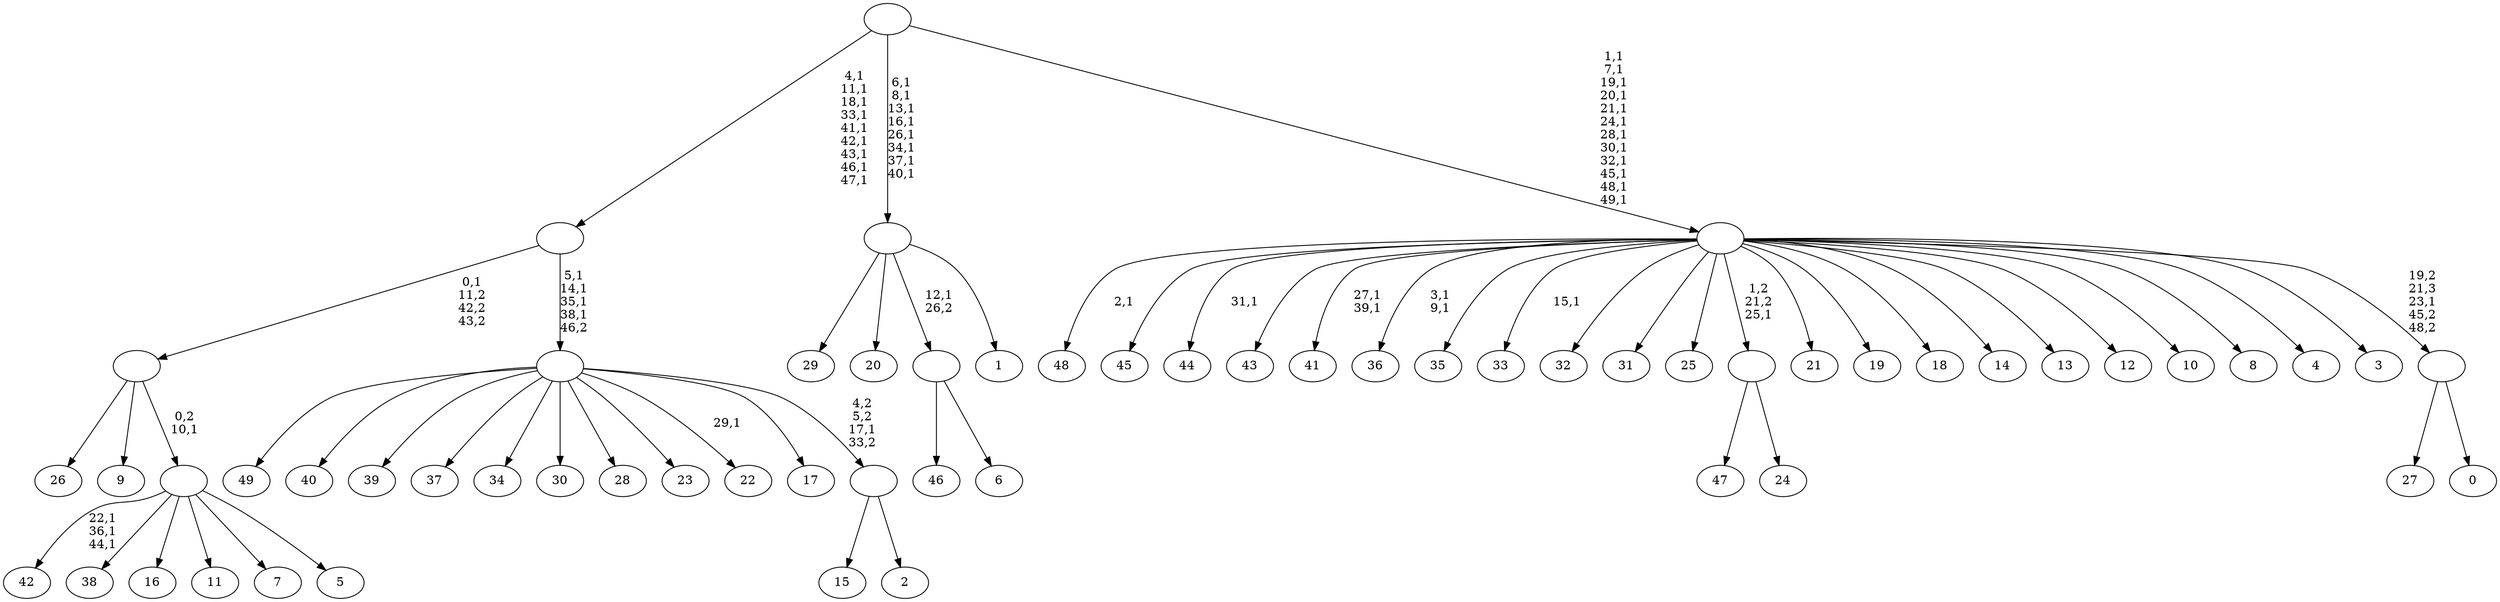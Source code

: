 digraph T {
	100 [label="49"]
	99 [label="48"]
	97 [label="47"]
	96 [label="46"]
	95 [label="45"]
	94 [label="44"]
	92 [label="43"]
	91 [label="42"]
	87 [label="41"]
	84 [label="40"]
	83 [label="39"]
	82 [label="38"]
	81 [label="37"]
	80 [label="36"]
	77 [label="35"]
	76 [label="34"]
	75 [label="33"]
	73 [label="32"]
	72 [label="31"]
	71 [label="30"]
	70 [label="29"]
	69 [label="28"]
	68 [label="27"]
	67 [label="26"]
	66 [label="25"]
	65 [label="24"]
	64 [label=""]
	63 [label="23"]
	62 [label="22"]
	60 [label="21"]
	59 [label="20"]
	58 [label="19"]
	57 [label="18"]
	56 [label="17"]
	55 [label="16"]
	54 [label="15"]
	53 [label="14"]
	52 [label="13"]
	51 [label="12"]
	50 [label="11"]
	49 [label="10"]
	48 [label="9"]
	47 [label="8"]
	46 [label="7"]
	45 [label="6"]
	44 [label=""]
	43 [label="5"]
	42 [label=""]
	41 [label=""]
	40 [label="4"]
	39 [label="3"]
	38 [label="2"]
	37 [label=""]
	36 [label=""]
	32 [label=""]
	23 [label="1"]
	22 [label=""]
	14 [label="0"]
	13 [label=""]
	12 [label=""]
	0 [label=""]
	64 -> 97 [label=""]
	64 -> 65 [label=""]
	44 -> 96 [label=""]
	44 -> 45 [label=""]
	42 -> 91 [label="22,1\n36,1\n44,1"]
	42 -> 82 [label=""]
	42 -> 55 [label=""]
	42 -> 50 [label=""]
	42 -> 46 [label=""]
	42 -> 43 [label=""]
	41 -> 67 [label=""]
	41 -> 48 [label=""]
	41 -> 42 [label="0,2\n10,1"]
	37 -> 54 [label=""]
	37 -> 38 [label=""]
	36 -> 62 [label="29,1"]
	36 -> 100 [label=""]
	36 -> 84 [label=""]
	36 -> 83 [label=""]
	36 -> 81 [label=""]
	36 -> 76 [label=""]
	36 -> 71 [label=""]
	36 -> 69 [label=""]
	36 -> 63 [label=""]
	36 -> 56 [label=""]
	36 -> 37 [label="4,2\n5,2\n17,1\n33,2"]
	32 -> 36 [label="5,1\n14,1\n35,1\n38,1\n46,2"]
	32 -> 41 [label="0,1\n11,2\n42,2\n43,2"]
	22 -> 70 [label=""]
	22 -> 59 [label=""]
	22 -> 44 [label="12,1\n26,2"]
	22 -> 23 [label=""]
	13 -> 68 [label=""]
	13 -> 14 [label=""]
	12 -> 75 [label="15,1"]
	12 -> 80 [label="3,1\n9,1"]
	12 -> 87 [label="27,1\n39,1"]
	12 -> 94 [label="31,1"]
	12 -> 99 [label="2,1"]
	12 -> 95 [label=""]
	12 -> 92 [label=""]
	12 -> 77 [label=""]
	12 -> 73 [label=""]
	12 -> 72 [label=""]
	12 -> 66 [label=""]
	12 -> 64 [label="1,2\n21,2\n25,1"]
	12 -> 60 [label=""]
	12 -> 58 [label=""]
	12 -> 57 [label=""]
	12 -> 53 [label=""]
	12 -> 52 [label=""]
	12 -> 51 [label=""]
	12 -> 49 [label=""]
	12 -> 47 [label=""]
	12 -> 40 [label=""]
	12 -> 39 [label=""]
	12 -> 13 [label="19,2\n21,3\n23,1\n45,2\n48,2"]
	0 -> 12 [label="1,1\n7,1\n19,1\n20,1\n21,1\n24,1\n28,1\n30,1\n32,1\n45,1\n48,1\n49,1"]
	0 -> 22 [label="6,1\n8,1\n13,1\n16,1\n26,1\n34,1\n37,1\n40,1"]
	0 -> 32 [label="4,1\n11,1\n18,1\n33,1\n41,1\n42,1\n43,1\n46,1\n47,1"]
}
